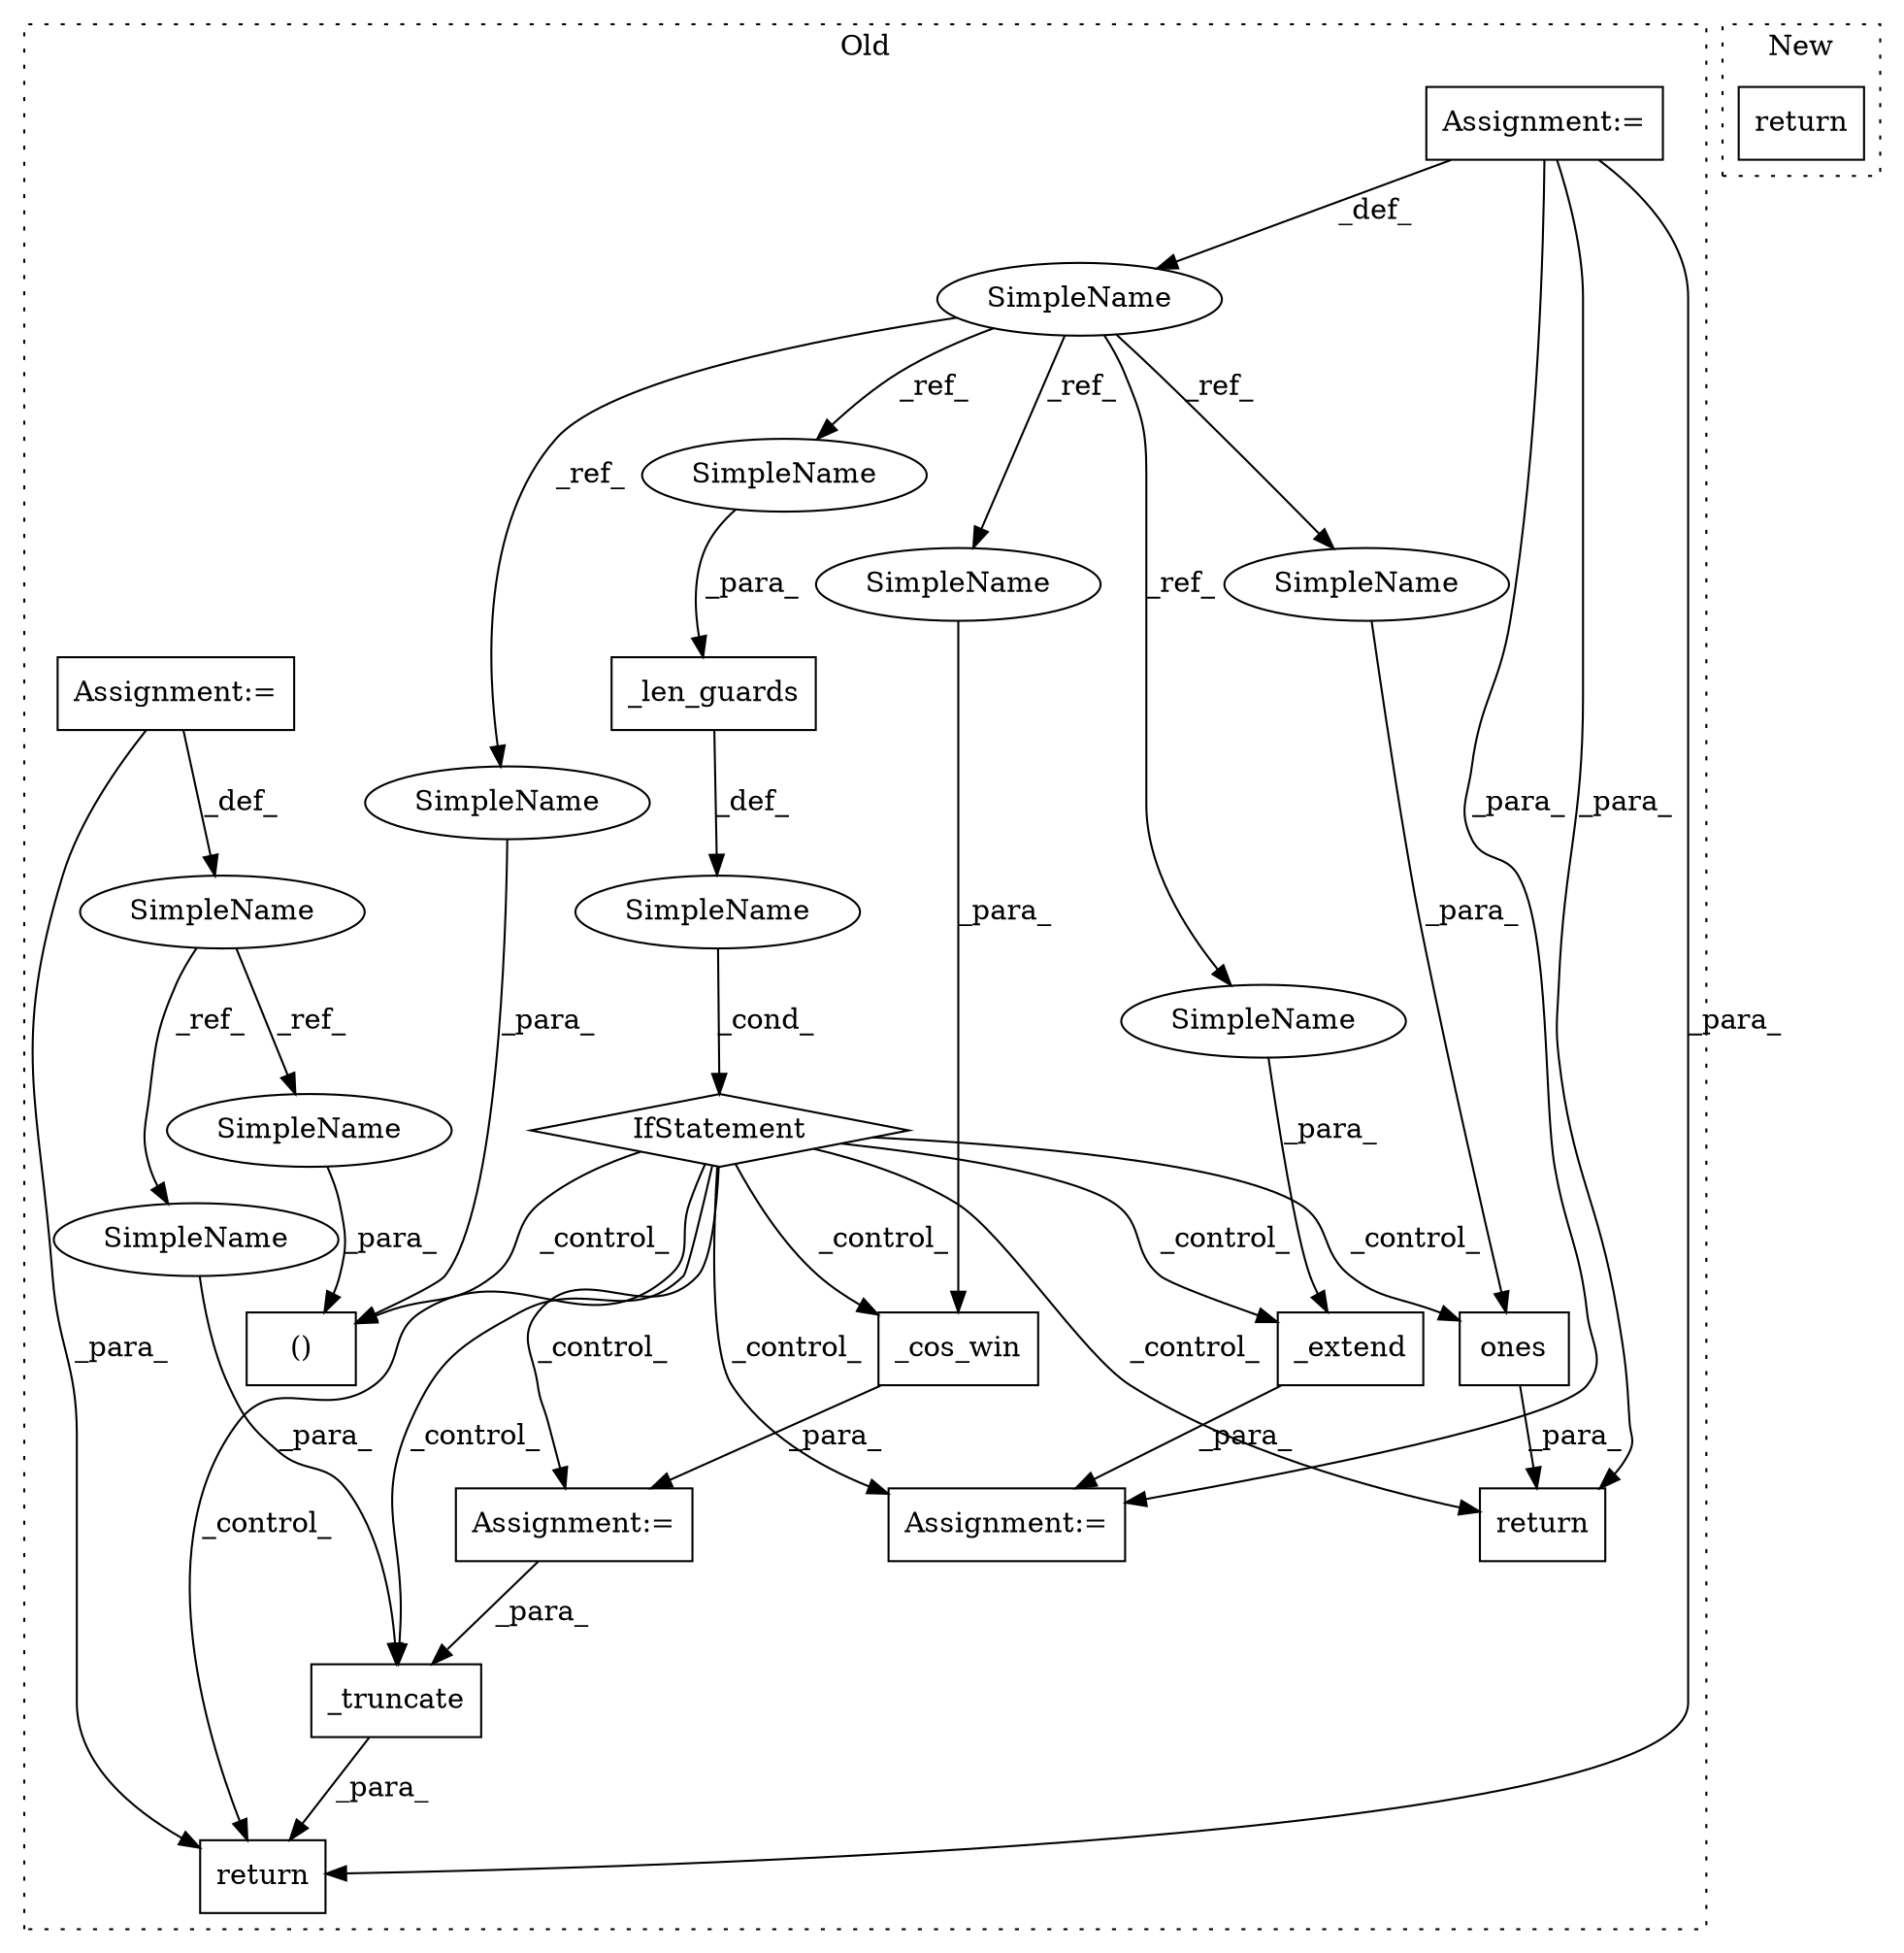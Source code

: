digraph G {
subgraph cluster0 {
1 [label="_truncate" a="32" s="4648,4671" l="10,1" shape="box"];
3 [label="SimpleName" a="42" s="" l="" shape="ellipse"];
4 [label="ones" a="32" s="4471,4477" l="5,1" shape="box"];
5 [label="()" a="106" s="4495" l="25" shape="box"];
6 [label="_extend" a="32" s="4522,4535" l="8,1" shape="box"];
7 [label="IfStatement" a="25" s="4430,4448" l="4,2" shape="diamond"];
8 [label="SimpleName" a="42" s="4401" l="1" shape="ellipse"];
9 [label="SimpleName" a="42" s="4413" l="11" shape="ellipse"];
10 [label="_len_guards" a="32" s="4434,4447" l="12,1" shape="box"];
11 [label="Assignment:=" a="7" s="4401" l="1" shape="box"];
12 [label="Assignment:=" a="7" s="4520" l="2" shape="box"];
13 [label="Assignment:=" a="7" s="4413" l="11" shape="box"];
14 [label="Assignment:=" a="7" s="4621" l="1" shape="box"];
15 [label="return" a="41" s="4458" l="7" shape="box"];
16 [label="_cos_win" a="32" s="4622,4634" l="9,1" shape="box"];
17 [label="return" a="41" s="4641" l="7" shape="box"];
18 [label="SimpleName" a="42" s="4631" l="1" shape="ellipse"];
19 [label="SimpleName" a="42" s="4495" l="1" shape="ellipse"];
20 [label="SimpleName" a="42" s="4530" l="1" shape="ellipse"];
21 [label="SimpleName" a="42" s="4446" l="1" shape="ellipse"];
22 [label="SimpleName" a="42" s="4476" l="1" shape="ellipse"];
23 [label="SimpleName" a="42" s="4509" l="11" shape="ellipse"];
24 [label="SimpleName" a="42" s="4660" l="11" shape="ellipse"];
label = "Old";
style="dotted";
}
subgraph cluster1 {
2 [label="return" a="41" s="3971" l="7" shape="box"];
label = "New";
style="dotted";
}
1 -> 17 [label="_para_"];
3 -> 7 [label="_cond_"];
4 -> 15 [label="_para_"];
6 -> 12 [label="_para_"];
7 -> 16 [label="_control_"];
7 -> 4 [label="_control_"];
7 -> 14 [label="_control_"];
7 -> 17 [label="_control_"];
7 -> 6 [label="_control_"];
7 -> 5 [label="_control_"];
7 -> 12 [label="_control_"];
7 -> 15 [label="_control_"];
7 -> 1 [label="_control_"];
8 -> 20 [label="_ref_"];
8 -> 21 [label="_ref_"];
8 -> 22 [label="_ref_"];
8 -> 19 [label="_ref_"];
8 -> 18 [label="_ref_"];
9 -> 23 [label="_ref_"];
9 -> 24 [label="_ref_"];
10 -> 3 [label="_def_"];
11 -> 15 [label="_para_"];
11 -> 12 [label="_para_"];
11 -> 17 [label="_para_"];
11 -> 8 [label="_def_"];
13 -> 9 [label="_def_"];
13 -> 17 [label="_para_"];
14 -> 1 [label="_para_"];
16 -> 14 [label="_para_"];
18 -> 16 [label="_para_"];
19 -> 5 [label="_para_"];
20 -> 6 [label="_para_"];
21 -> 10 [label="_para_"];
22 -> 4 [label="_para_"];
23 -> 5 [label="_para_"];
24 -> 1 [label="_para_"];
}